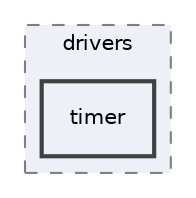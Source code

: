 digraph "src/drivers/timer"
{
 // LATEX_PDF_SIZE
  edge [fontname="Helvetica",fontsize="10",labelfontname="Helvetica",labelfontsize="10"];
  node [fontname="Helvetica",fontsize="10",shape=record];
  compound=true
  subgraph clusterdir_c718a368270b13c54d94892d20736f45 {
    graph [ bgcolor="#edf0f7", pencolor="grey50", style="filled,dashed,", label="drivers", fontname="Helvetica", fontsize="10", URL="dir_c718a368270b13c54d94892d20736f45.html"]
  dir_49f3dec99bf6dde86d674e3c10e8e4ee [shape=box, label="timer", style="filled,bold,", fillcolor="#edf0f7", color="grey25", URL="dir_49f3dec99bf6dde86d674e3c10e8e4ee.html"];
  }
}
